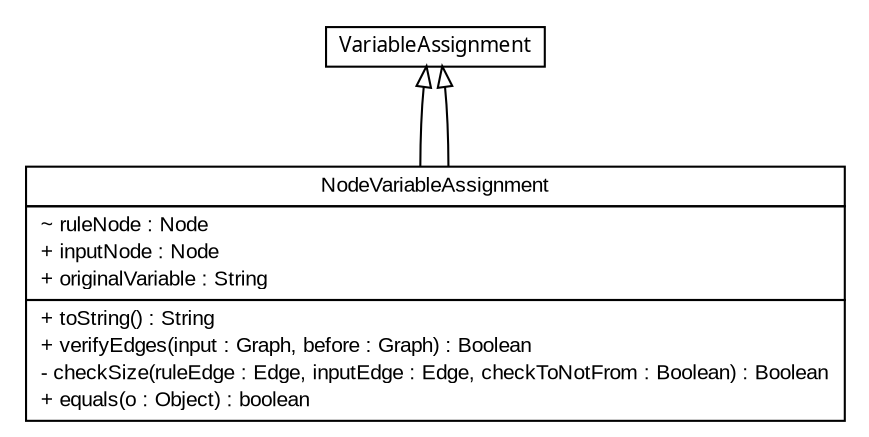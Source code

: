 #!/usr/local/bin/dot
#
# Class diagram 
# Generated by UMLGraph version 5.2 (http://www.umlgraph.org/)
#

digraph G {
	edge [fontname="arial",fontsize=10,labelfontname="arial",labelfontsize=10];
	node [fontname="arial",fontsize=10,shape=plaintext];
	nodesep=0.25;
	ranksep=0.5;
	// model.graphTransformer.NodeVariableAssignment
	c1386 [label=<<table title="model.graphTransformer.NodeVariableAssignment" border="0" cellborder="1" cellspacing="0" cellpadding="2" port="p" href="./NodeVariableAssignment.html">
		<tr><td><table border="0" cellspacing="0" cellpadding="1">
<tr><td align="center" balign="center"> NodeVariableAssignment </td></tr>
		</table></td></tr>
		<tr><td><table border="0" cellspacing="0" cellpadding="1">
<tr><td align="left" balign="left"> ~ ruleNode : Node </td></tr>
<tr><td align="left" balign="left"> + inputNode : Node </td></tr>
<tr><td align="left" balign="left"> + originalVariable : String </td></tr>
		</table></td></tr>
		<tr><td><table border="0" cellspacing="0" cellpadding="1">
<tr><td align="left" balign="left"> + toString() : String </td></tr>
<tr><td align="left" balign="left"> + verifyEdges(input : Graph, before : Graph) : Boolean </td></tr>
<tr><td align="left" balign="left"> - checkSize(ruleEdge : Edge, inputEdge : Edge, checkToNotFrom : Boolean) : Boolean </td></tr>
<tr><td align="left" balign="left"> + equals(o : Object) : boolean </td></tr>
		</table></td></tr>
		</table>>, fontname="arial", fontcolor="black", fontsize=10.0];
	// model.graphTransformer.VariableAssignment
	c1389 [label=<<table title="model.graphTransformer.VariableAssignment" border="0" cellborder="1" cellspacing="0" cellpadding="2" port="p" href="./VariableAssignment.html">
		<tr><td><table border="0" cellspacing="0" cellpadding="1">
<tr><td align="center" balign="center"><font face="ariali"> VariableAssignment </font></td></tr>
		</table></td></tr>
		</table>>, fontname="arial", fontcolor="black", fontsize=10.0];
	//model.graphTransformer.NodeVariableAssignment extends model.graphTransformer.VariableAssignment
	c1389:p -> c1386:p [dir=back,arrowtail=empty];
	//model.graphTransformer.NodeVariableAssignment extends model.graphTransformer.VariableAssignment
	c1389:p -> c1386:p [dir=back,arrowtail=empty];
}

